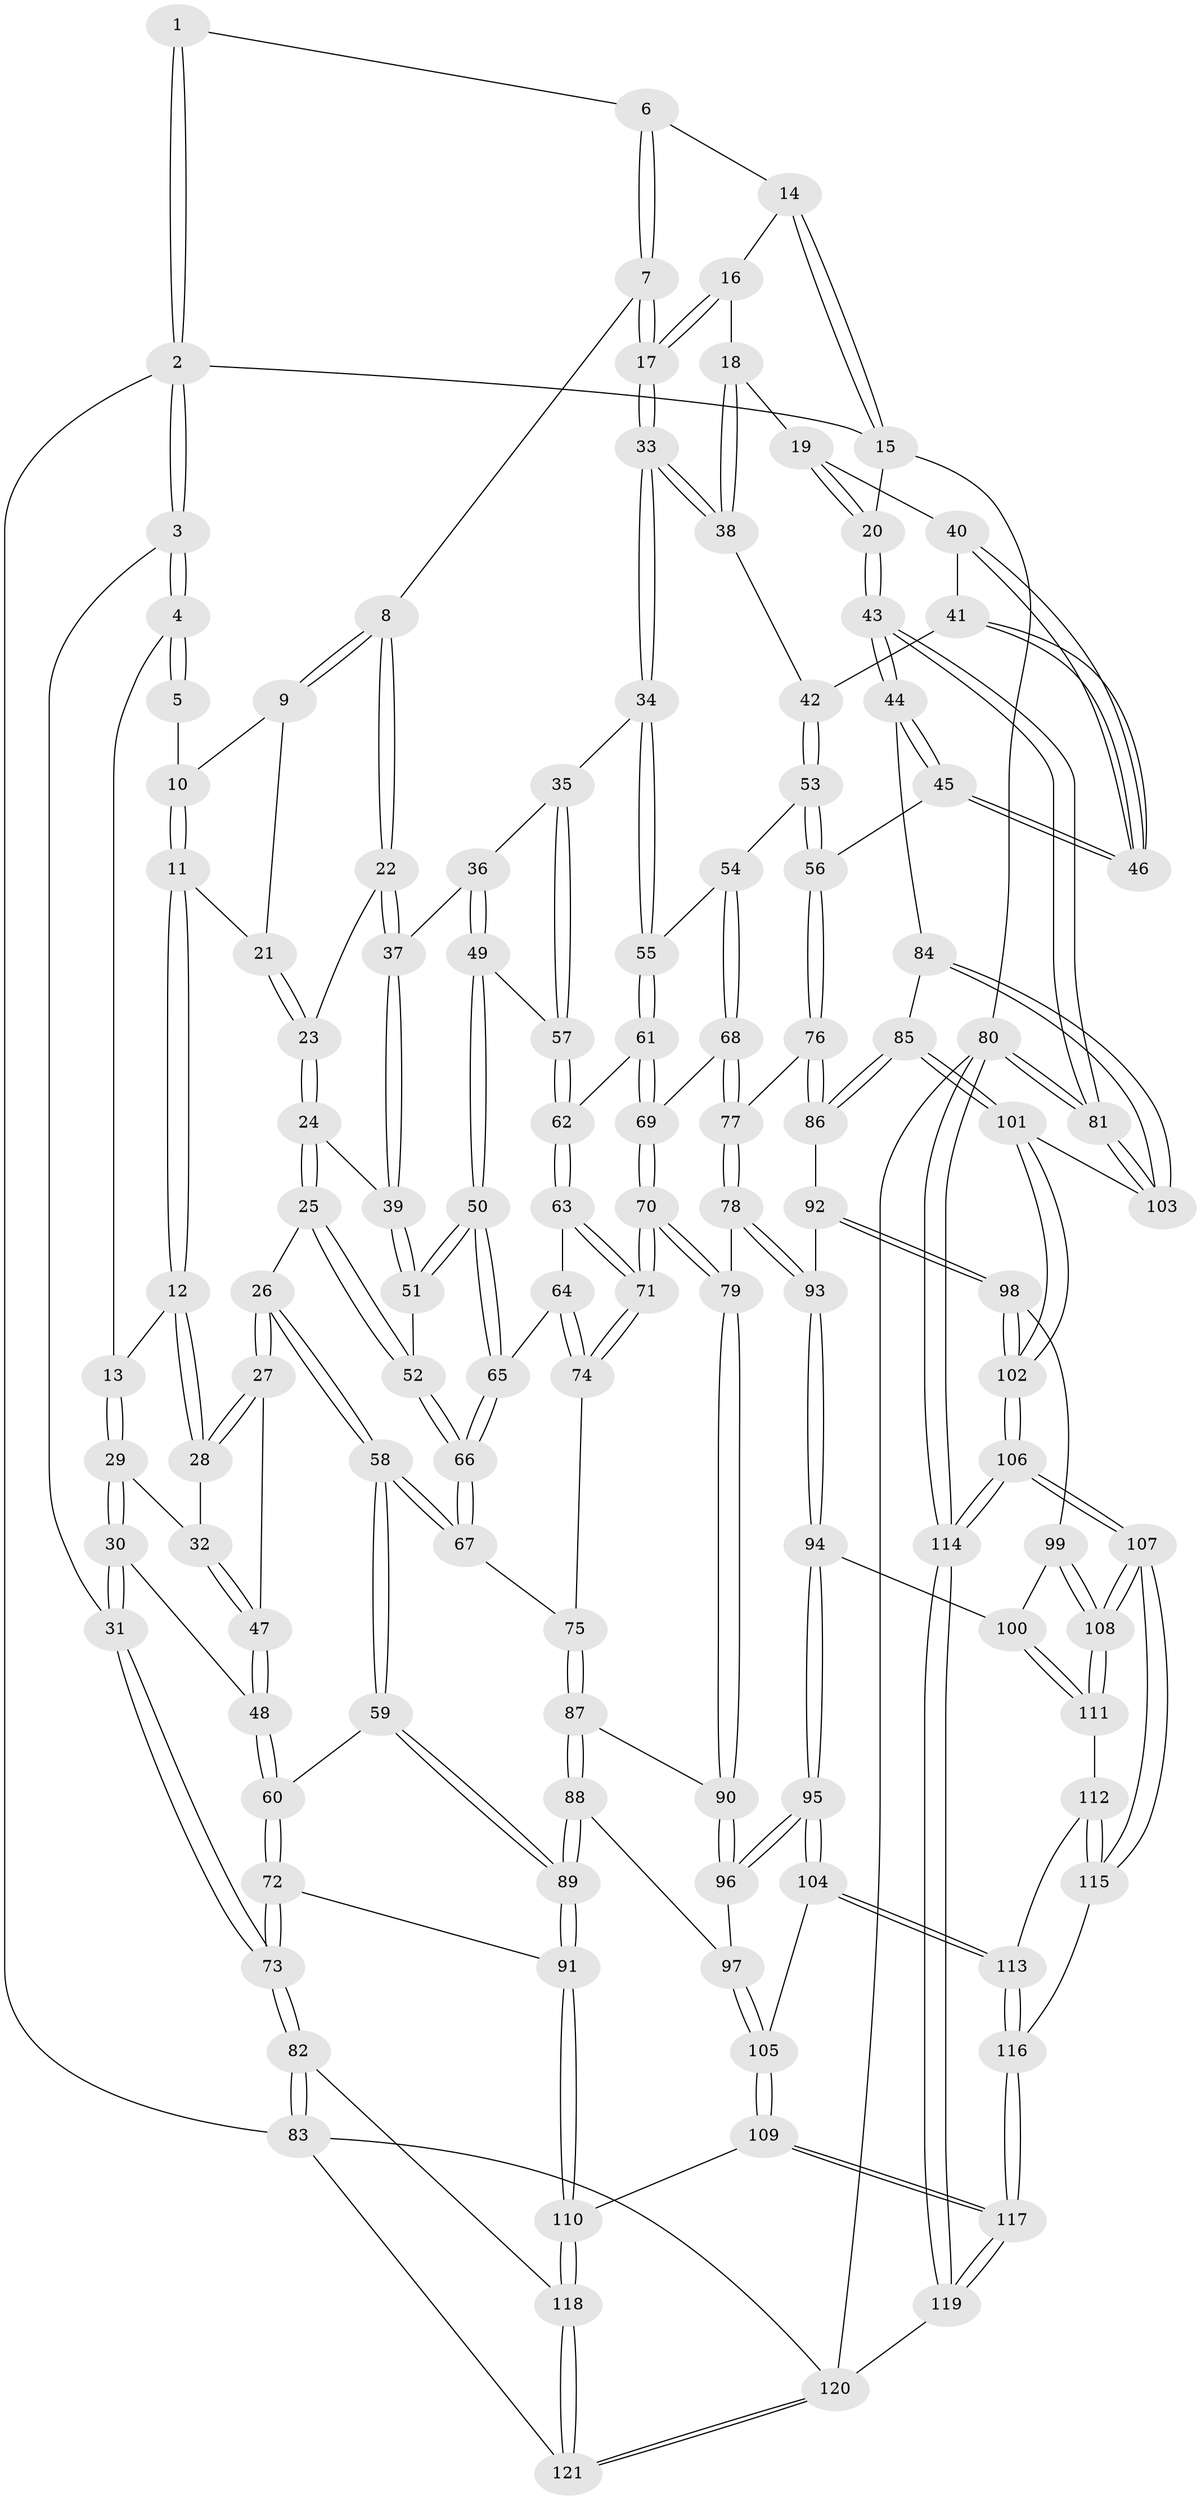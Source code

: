 // Generated by graph-tools (version 1.1) at 2025/01/03/09/25 05:01:05]
// undirected, 121 vertices, 299 edges
graph export_dot {
graph [start="1"]
  node [color=gray90,style=filled];
  1 [pos="+0.22834284557119325+0"];
  2 [pos="+0+0"];
  3 [pos="+0+0.13689132539385263"];
  4 [pos="+0.09456089103525676+0.0727871747272832"];
  5 [pos="+0.22424538098481395+0"];
  6 [pos="+0.5067062604764968+0"];
  7 [pos="+0.5097361512497601+0"];
  8 [pos="+0.4229702330324411+0.12260652261042002"];
  9 [pos="+0.3053255331921362+0.10030801678497435"];
  10 [pos="+0.23758693137464762+0"];
  11 [pos="+0.20336481852840335+0.13241952149480898"];
  12 [pos="+0.17466052270758023+0.14646153303125653"];
  13 [pos="+0.14431335868085393+0.14372403151439866"];
  14 [pos="+0.7321079635749232+0"];
  15 [pos="+1+0"];
  16 [pos="+0.7616574072308322+0.05774416540814949"];
  17 [pos="+0.6827720812746035+0.20232772845464475"];
  18 [pos="+0.9353952025570381+0.10835223799531803"];
  19 [pos="+0.992786974259046+0.08575000496844848"];
  20 [pos="+1+0"];
  21 [pos="+0.24745321213242957+0.14312228209281364"];
  22 [pos="+0.4222667724361398+0.1336910703336013"];
  23 [pos="+0.269744590756475+0.17456028333057003"];
  24 [pos="+0.291366048308726+0.25523869914363967"];
  25 [pos="+0.24957696986875325+0.29508213176691556"];
  26 [pos="+0.24852550295790476+0.2954246248703142"];
  27 [pos="+0.2241015708696292+0.28427632955255916"];
  28 [pos="+0.19838154563899935+0.23424292345283704"];
  29 [pos="+0.07161009187501707+0.2195914370652359"];
  30 [pos="+0+0.23839297833140616"];
  31 [pos="+0+0.21172631418043553"];
  32 [pos="+0.08284068641116955+0.23011278346565536"];
  33 [pos="+0.6828955297820305+0.20291715341331523"];
  34 [pos="+0.6721683285873573+0.218995262210766"];
  35 [pos="+0.6286477630875335+0.23021085257485535"];
  36 [pos="+0.4519302569747504+0.2073381145195196"];
  37 [pos="+0.4260984371783692+0.18423075594311342"];
  38 [pos="+0.7920155594889089+0.21548821288588177"];
  39 [pos="+0.35980430614034703+0.2419851361917152"];
  40 [pos="+0.9574684205153458+0.19353078794700382"];
  41 [pos="+0.9044316934545878+0.25651904293136407"];
  42 [pos="+0.8199690222169894+0.25437040771750746"];
  43 [pos="+1+0.4635004512139538"];
  44 [pos="+1+0.46260814585310184"];
  45 [pos="+0.9656078797791564+0.4190245231532399"];
  46 [pos="+0.9470260778640797+0.31559311811158075"];
  47 [pos="+0.1364693891474197+0.2968565296131987"];
  48 [pos="+0.09073295086701424+0.3859613775443449"];
  49 [pos="+0.4742511378248334+0.310905180084906"];
  50 [pos="+0.43326373399179147+0.3515416971113323"];
  51 [pos="+0.3867520056975766+0.3296589702932107"];
  52 [pos="+0.3334374474864979+0.3627008715457461"];
  53 [pos="+0.8723925483175449+0.3870707947409646"];
  54 [pos="+0.7681786540212566+0.37998909917318785"];
  55 [pos="+0.6735131014944723+0.2436491076669705"];
  56 [pos="+0.9112951135348921+0.4184722119799491"];
  57 [pos="+0.5249105352540475+0.32650499044295467"];
  58 [pos="+0.19384565922268393+0.48130862497919324"];
  59 [pos="+0.1841475006932577+0.4882373911200913"];
  60 [pos="+0.13159116539971688+0.48685396705654205"];
  61 [pos="+0.6399114546248262+0.37592638865547584"];
  62 [pos="+0.539344325908491+0.3643998723248507"];
  63 [pos="+0.5077961116533569+0.4423728280753475"];
  64 [pos="+0.4595453118347194+0.42354401320242707"];
  65 [pos="+0.43572786777195877+0.39790574933260553"];
  66 [pos="+0.33821393115570353+0.42966386812344043"];
  67 [pos="+0.31691308592583306+0.46427588408994147"];
  68 [pos="+0.6950957970733964+0.44205160056532744"];
  69 [pos="+0.6534224824253695+0.4346647101034376"];
  70 [pos="+0.566660194629308+0.5219077421423526"];
  71 [pos="+0.5516419226903068+0.5092007399807579"];
  72 [pos="+0+0.6597351976102498"];
  73 [pos="+0+0.6909417865905529"];
  74 [pos="+0.38197729755230553+0.519397188554857"];
  75 [pos="+0.38056392256136057+0.5200743605490167"];
  76 [pos="+0.7973124440647171+0.5345226467115243"];
  77 [pos="+0.7472219239569747+0.4960276847265063"];
  78 [pos="+0.6086924254792448+0.5672022976143435"];
  79 [pos="+0.5672513253065102+0.5266087250851683"];
  80 [pos="+1+1"];
  81 [pos="+1+1"];
  82 [pos="+0+0.7012928357056201"];
  83 [pos="+0+0.8832529113364157"];
  84 [pos="+0.8941517041178783+0.6403244041530577"];
  85 [pos="+0.8496977051154491+0.6369221243460046"];
  86 [pos="+0.7880767132297964+0.6031725159683318"];
  87 [pos="+0.382827830012722+0.5822411150525995"];
  88 [pos="+0.30148416933003386+0.640233100475116"];
  89 [pos="+0.265389172620792+0.6471818571760015"];
  90 [pos="+0.4733248367707601+0.6307129362602579"];
  91 [pos="+0.2321384510466976+0.7184394369002065"];
  92 [pos="+0.7861890021567042+0.6043490806839719"];
  93 [pos="+0.6266501348144068+0.5887548503531769"];
  94 [pos="+0.6192178283070404+0.6786438611987038"];
  95 [pos="+0.4860776397189573+0.6847667824082592"];
  96 [pos="+0.4738502447367215+0.6389460322559961"];
  97 [pos="+0.3657040299542071+0.6859440045549142"];
  98 [pos="+0.7724455889665235+0.6330353325008787"];
  99 [pos="+0.7233491945662294+0.677717974347353"];
  100 [pos="+0.6206671260238057+0.6815620003282662"];
  101 [pos="+0.8460496896352067+0.743397478242894"];
  102 [pos="+0.781541562357855+0.900089100891942"];
  103 [pos="+0.9507326605385152+0.7218236665119374"];
  104 [pos="+0.48138709755729914+0.7112866370077839"];
  105 [pos="+0.4012923164604523+0.7533842750049964"];
  106 [pos="+0.7793160260409853+0.910955080849325"];
  107 [pos="+0.760367037114081+0.8992318661813952"];
  108 [pos="+0.6989537632993984+0.7543264351912291"];
  109 [pos="+0.35695376374165805+0.8220472429366565"];
  110 [pos="+0.26484946476935145+0.8341526311966885"];
  111 [pos="+0.6231225059846393+0.7022844080061986"];
  112 [pos="+0.5977751824824404+0.7497501419719773"];
  113 [pos="+0.5254587097253587+0.7760877568362365"];
  114 [pos="+1+1"];
  115 [pos="+0.6918803573382835+0.8808473724165322"];
  116 [pos="+0.5187619351329421+0.8790453843303713"];
  117 [pos="+0.4891798975166544+0.902094278953402"];
  118 [pos="+0.2042236072431719+0.9324385225970093"];
  119 [pos="+0.4429995645201508+1"];
  120 [pos="+0.2548403175416288+1"];
  121 [pos="+0.21213797822671265+1"];
  1 -- 2;
  1 -- 2;
  1 -- 6;
  2 -- 3;
  2 -- 3;
  2 -- 15;
  2 -- 83;
  3 -- 4;
  3 -- 4;
  3 -- 31;
  4 -- 5;
  4 -- 5;
  4 -- 13;
  5 -- 10;
  6 -- 7;
  6 -- 7;
  6 -- 14;
  7 -- 8;
  7 -- 17;
  7 -- 17;
  8 -- 9;
  8 -- 9;
  8 -- 22;
  8 -- 22;
  9 -- 10;
  9 -- 21;
  10 -- 11;
  10 -- 11;
  11 -- 12;
  11 -- 12;
  11 -- 21;
  12 -- 13;
  12 -- 28;
  12 -- 28;
  13 -- 29;
  13 -- 29;
  14 -- 15;
  14 -- 15;
  14 -- 16;
  15 -- 20;
  15 -- 80;
  16 -- 17;
  16 -- 17;
  16 -- 18;
  17 -- 33;
  17 -- 33;
  18 -- 19;
  18 -- 38;
  18 -- 38;
  19 -- 20;
  19 -- 20;
  19 -- 40;
  20 -- 43;
  20 -- 43;
  21 -- 23;
  21 -- 23;
  22 -- 23;
  22 -- 37;
  22 -- 37;
  23 -- 24;
  23 -- 24;
  24 -- 25;
  24 -- 25;
  24 -- 39;
  25 -- 26;
  25 -- 52;
  25 -- 52;
  26 -- 27;
  26 -- 27;
  26 -- 58;
  26 -- 58;
  27 -- 28;
  27 -- 28;
  27 -- 47;
  28 -- 32;
  29 -- 30;
  29 -- 30;
  29 -- 32;
  30 -- 31;
  30 -- 31;
  30 -- 48;
  31 -- 73;
  31 -- 73;
  32 -- 47;
  32 -- 47;
  33 -- 34;
  33 -- 34;
  33 -- 38;
  33 -- 38;
  34 -- 35;
  34 -- 55;
  34 -- 55;
  35 -- 36;
  35 -- 57;
  35 -- 57;
  36 -- 37;
  36 -- 49;
  36 -- 49;
  37 -- 39;
  37 -- 39;
  38 -- 42;
  39 -- 51;
  39 -- 51;
  40 -- 41;
  40 -- 46;
  40 -- 46;
  41 -- 42;
  41 -- 46;
  41 -- 46;
  42 -- 53;
  42 -- 53;
  43 -- 44;
  43 -- 44;
  43 -- 81;
  43 -- 81;
  44 -- 45;
  44 -- 45;
  44 -- 84;
  45 -- 46;
  45 -- 46;
  45 -- 56;
  47 -- 48;
  47 -- 48;
  48 -- 60;
  48 -- 60;
  49 -- 50;
  49 -- 50;
  49 -- 57;
  50 -- 51;
  50 -- 51;
  50 -- 65;
  50 -- 65;
  51 -- 52;
  52 -- 66;
  52 -- 66;
  53 -- 54;
  53 -- 56;
  53 -- 56;
  54 -- 55;
  54 -- 68;
  54 -- 68;
  55 -- 61;
  55 -- 61;
  56 -- 76;
  56 -- 76;
  57 -- 62;
  57 -- 62;
  58 -- 59;
  58 -- 59;
  58 -- 67;
  58 -- 67;
  59 -- 60;
  59 -- 89;
  59 -- 89;
  60 -- 72;
  60 -- 72;
  61 -- 62;
  61 -- 69;
  61 -- 69;
  62 -- 63;
  62 -- 63;
  63 -- 64;
  63 -- 71;
  63 -- 71;
  64 -- 65;
  64 -- 74;
  64 -- 74;
  65 -- 66;
  65 -- 66;
  66 -- 67;
  66 -- 67;
  67 -- 75;
  68 -- 69;
  68 -- 77;
  68 -- 77;
  69 -- 70;
  69 -- 70;
  70 -- 71;
  70 -- 71;
  70 -- 79;
  70 -- 79;
  71 -- 74;
  71 -- 74;
  72 -- 73;
  72 -- 73;
  72 -- 91;
  73 -- 82;
  73 -- 82;
  74 -- 75;
  75 -- 87;
  75 -- 87;
  76 -- 77;
  76 -- 86;
  76 -- 86;
  77 -- 78;
  77 -- 78;
  78 -- 79;
  78 -- 93;
  78 -- 93;
  79 -- 90;
  79 -- 90;
  80 -- 81;
  80 -- 81;
  80 -- 114;
  80 -- 114;
  80 -- 120;
  81 -- 103;
  81 -- 103;
  82 -- 83;
  82 -- 83;
  82 -- 118;
  83 -- 121;
  83 -- 120;
  84 -- 85;
  84 -- 103;
  84 -- 103;
  85 -- 86;
  85 -- 86;
  85 -- 101;
  85 -- 101;
  86 -- 92;
  87 -- 88;
  87 -- 88;
  87 -- 90;
  88 -- 89;
  88 -- 89;
  88 -- 97;
  89 -- 91;
  89 -- 91;
  90 -- 96;
  90 -- 96;
  91 -- 110;
  91 -- 110;
  92 -- 93;
  92 -- 98;
  92 -- 98;
  93 -- 94;
  93 -- 94;
  94 -- 95;
  94 -- 95;
  94 -- 100;
  95 -- 96;
  95 -- 96;
  95 -- 104;
  95 -- 104;
  96 -- 97;
  97 -- 105;
  97 -- 105;
  98 -- 99;
  98 -- 102;
  98 -- 102;
  99 -- 100;
  99 -- 108;
  99 -- 108;
  100 -- 111;
  100 -- 111;
  101 -- 102;
  101 -- 102;
  101 -- 103;
  102 -- 106;
  102 -- 106;
  104 -- 105;
  104 -- 113;
  104 -- 113;
  105 -- 109;
  105 -- 109;
  106 -- 107;
  106 -- 107;
  106 -- 114;
  106 -- 114;
  107 -- 108;
  107 -- 108;
  107 -- 115;
  107 -- 115;
  108 -- 111;
  108 -- 111;
  109 -- 110;
  109 -- 117;
  109 -- 117;
  110 -- 118;
  110 -- 118;
  111 -- 112;
  112 -- 113;
  112 -- 115;
  112 -- 115;
  113 -- 116;
  113 -- 116;
  114 -- 119;
  114 -- 119;
  115 -- 116;
  116 -- 117;
  116 -- 117;
  117 -- 119;
  117 -- 119;
  118 -- 121;
  118 -- 121;
  119 -- 120;
  120 -- 121;
  120 -- 121;
}
